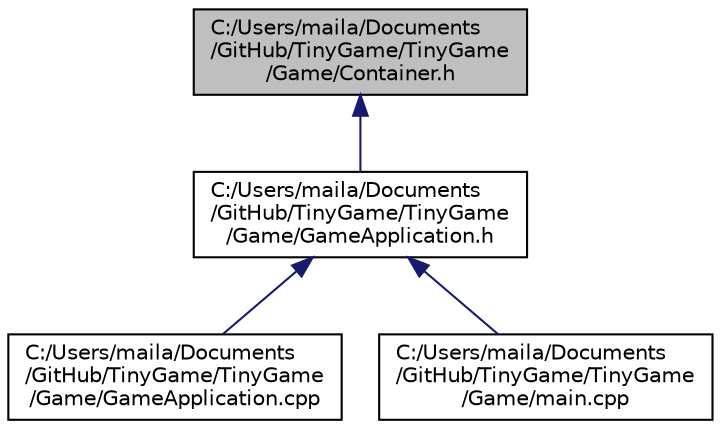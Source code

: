 digraph "C:/Users/maila/Documents/GitHub/TinyGame/TinyGame/Game/Container.h"
{
 // LATEX_PDF_SIZE
  edge [fontname="Helvetica",fontsize="10",labelfontname="Helvetica",labelfontsize="10"];
  node [fontname="Helvetica",fontsize="10",shape=record];
  Node1 [label="C:/Users/maila/Documents\l/GitHub/TinyGame/TinyGame\l/Game/Container.h",height=0.2,width=0.4,color="black", fillcolor="grey75", style="filled", fontcolor="black",tooltip="abstruct container"];
  Node1 -> Node2 [dir="back",color="midnightblue",fontsize="10",style="solid"];
  Node2 [label="C:/Users/maila/Documents\l/GitHub/TinyGame/TinyGame\l/Game/GameApplication.h",height=0.2,width=0.4,color="black", fillcolor="white", style="filled",URL="$_game_application_8h.html",tooltip="game application"];
  Node2 -> Node3 [dir="back",color="midnightblue",fontsize="10",style="solid"];
  Node3 [label="C:/Users/maila/Documents\l/GitHub/TinyGame/TinyGame\l/Game/GameApplication.cpp",height=0.2,width=0.4,color="black", fillcolor="white", style="filled",URL="$_game_application_8cpp.html",tooltip="game application"];
  Node2 -> Node4 [dir="back",color="midnightblue",fontsize="10",style="solid"];
  Node4 [label="C:/Users/maila/Documents\l/GitHub/TinyGame/TinyGame\l/Game/main.cpp",height=0.2,width=0.4,color="black", fillcolor="white", style="filled",URL="$main_8cpp.html",tooltip=" "];
}
